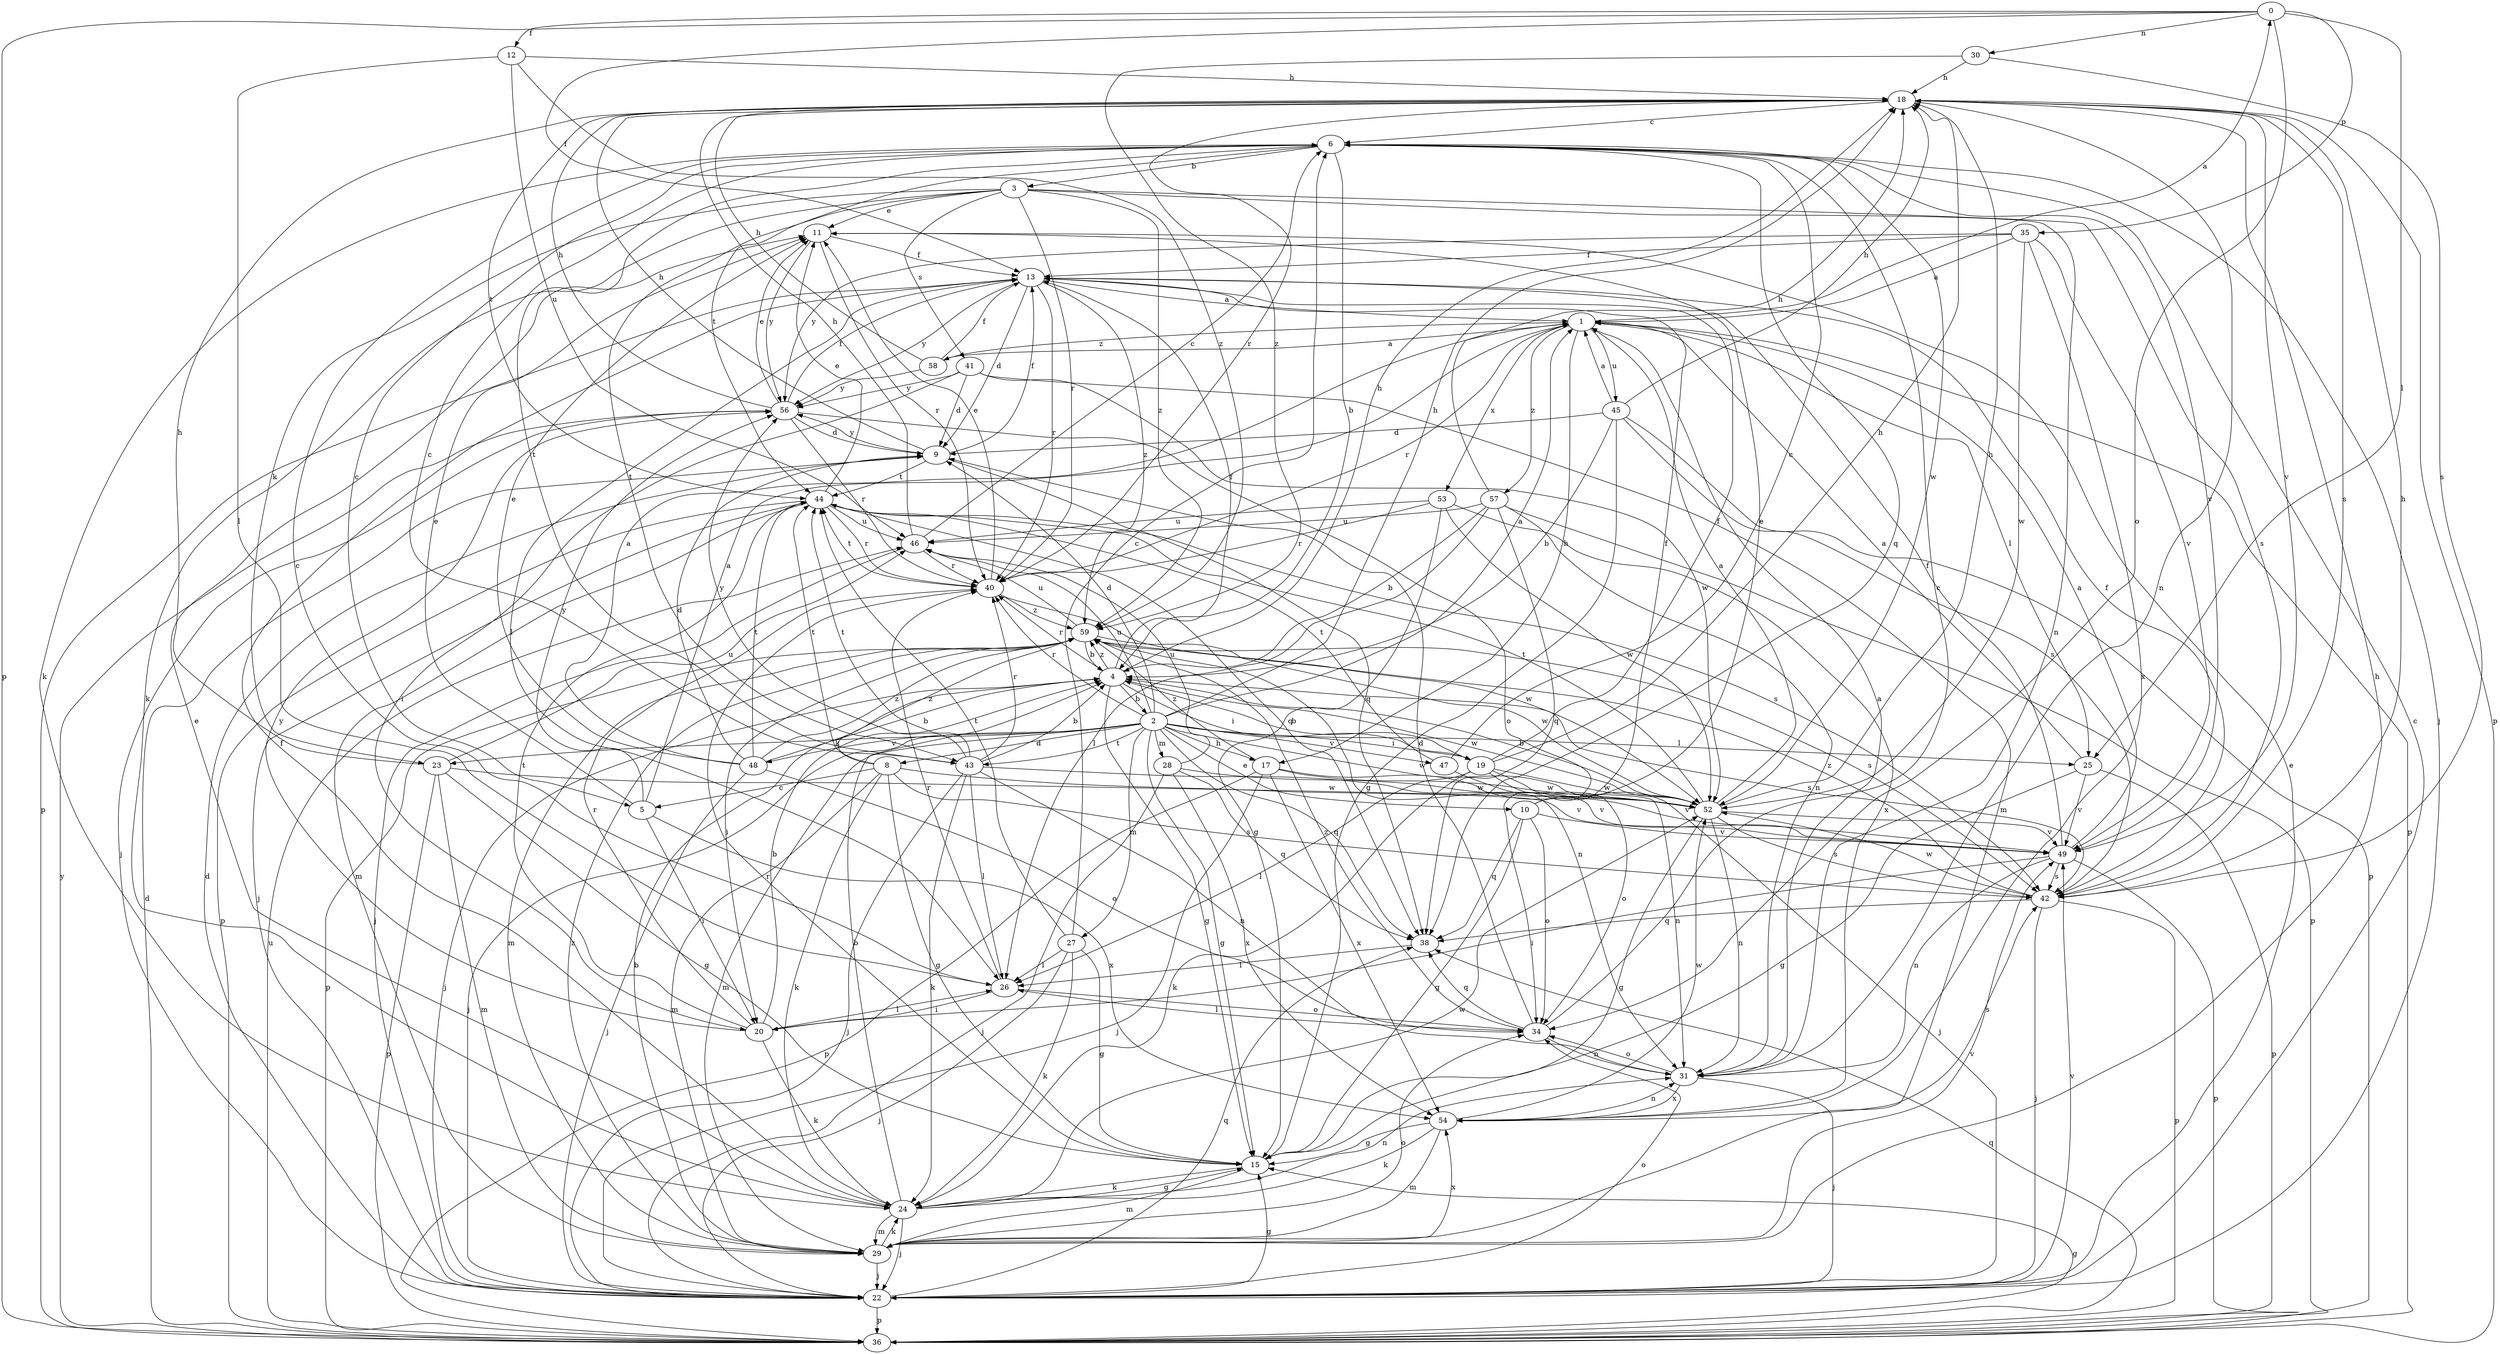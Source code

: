 strict digraph  {
0;
1;
2;
3;
4;
5;
6;
8;
9;
10;
11;
12;
13;
15;
17;
18;
19;
20;
22;
23;
24;
25;
26;
27;
28;
29;
30;
31;
34;
35;
36;
38;
40;
41;
42;
43;
44;
45;
46;
47;
48;
49;
52;
53;
54;
56;
57;
58;
59;
0 -> 12  [label=f];
0 -> 13  [label=f];
0 -> 25  [label=l];
0 -> 30  [label=n];
0 -> 34  [label=o];
0 -> 35  [label=p];
0 -> 36  [label=p];
1 -> 0  [label=a];
1 -> 17  [label=h];
1 -> 25  [label=l];
1 -> 36  [label=p];
1 -> 40  [label=r];
1 -> 45  [label=u];
1 -> 53  [label=x];
1 -> 57  [label=z];
1 -> 58  [label=z];
2 -> 1  [label=a];
2 -> 8  [label=d];
2 -> 9  [label=d];
2 -> 10  [label=e];
2 -> 15  [label=g];
2 -> 17  [label=h];
2 -> 18  [label=h];
2 -> 19  [label=i];
2 -> 22  [label=j];
2 -> 23  [label=k];
2 -> 25  [label=l];
2 -> 27  [label=m];
2 -> 28  [label=m];
2 -> 29  [label=m];
2 -> 38  [label=q];
2 -> 40  [label=r];
2 -> 43  [label=t];
2 -> 46  [label=u];
2 -> 47  [label=v];
2 -> 48  [label=v];
2 -> 52  [label=w];
3 -> 11  [label=e];
3 -> 23  [label=k];
3 -> 24  [label=k];
3 -> 31  [label=n];
3 -> 40  [label=r];
3 -> 41  [label=s];
3 -> 42  [label=s];
3 -> 43  [label=t];
3 -> 59  [label=z];
4 -> 2  [label=b];
4 -> 13  [label=f];
4 -> 15  [label=g];
4 -> 18  [label=h];
4 -> 19  [label=i];
4 -> 22  [label=j];
4 -> 40  [label=r];
4 -> 42  [label=s];
4 -> 52  [label=w];
4 -> 59  [label=z];
5 -> 1  [label=a];
5 -> 11  [label=e];
5 -> 20  [label=i];
5 -> 54  [label=x];
5 -> 56  [label=y];
6 -> 3  [label=b];
6 -> 4  [label=b];
6 -> 5  [label=c];
6 -> 22  [label=j];
6 -> 24  [label=k];
6 -> 38  [label=q];
6 -> 43  [label=t];
6 -> 44  [label=t];
6 -> 49  [label=v];
6 -> 52  [label=w];
8 -> 5  [label=c];
8 -> 15  [label=g];
8 -> 24  [label=k];
8 -> 29  [label=m];
8 -> 42  [label=s];
8 -> 44  [label=t];
8 -> 49  [label=v];
8 -> 59  [label=z];
9 -> 13  [label=f];
9 -> 18  [label=h];
9 -> 38  [label=q];
9 -> 44  [label=t];
9 -> 56  [label=y];
10 -> 11  [label=e];
10 -> 13  [label=f];
10 -> 15  [label=g];
10 -> 34  [label=o];
10 -> 38  [label=q];
10 -> 49  [label=v];
11 -> 13  [label=f];
11 -> 40  [label=r];
11 -> 56  [label=y];
12 -> 18  [label=h];
12 -> 26  [label=l];
12 -> 46  [label=u];
12 -> 59  [label=z];
13 -> 1  [label=a];
13 -> 9  [label=d];
13 -> 26  [label=l];
13 -> 36  [label=p];
13 -> 40  [label=r];
13 -> 56  [label=y];
13 -> 59  [label=z];
15 -> 24  [label=k];
15 -> 29  [label=m];
15 -> 40  [label=r];
17 -> 22  [label=j];
17 -> 36  [label=p];
17 -> 49  [label=v];
17 -> 52  [label=w];
17 -> 54  [label=x];
17 -> 59  [label=z];
18 -> 6  [label=c];
18 -> 31  [label=n];
18 -> 36  [label=p];
18 -> 40  [label=r];
18 -> 42  [label=s];
18 -> 44  [label=t];
18 -> 49  [label=v];
19 -> 4  [label=b];
19 -> 13  [label=f];
19 -> 18  [label=h];
19 -> 22  [label=j];
19 -> 24  [label=k];
19 -> 26  [label=l];
19 -> 31  [label=n];
19 -> 52  [label=w];
20 -> 4  [label=b];
20 -> 24  [label=k];
20 -> 26  [label=l];
20 -> 40  [label=r];
20 -> 44  [label=t];
20 -> 56  [label=y];
22 -> 6  [label=c];
22 -> 9  [label=d];
22 -> 11  [label=e];
22 -> 15  [label=g];
22 -> 34  [label=o];
22 -> 36  [label=p];
22 -> 38  [label=q];
22 -> 49  [label=v];
23 -> 15  [label=g];
23 -> 18  [label=h];
23 -> 29  [label=m];
23 -> 36  [label=p];
23 -> 46  [label=u];
23 -> 52  [label=w];
24 -> 4  [label=b];
24 -> 11  [label=e];
24 -> 13  [label=f];
24 -> 15  [label=g];
24 -> 22  [label=j];
24 -> 29  [label=m];
24 -> 31  [label=n];
24 -> 52  [label=w];
25 -> 1  [label=a];
25 -> 15  [label=g];
25 -> 36  [label=p];
25 -> 49  [label=v];
26 -> 6  [label=c];
26 -> 20  [label=i];
26 -> 34  [label=o];
26 -> 40  [label=r];
27 -> 6  [label=c];
27 -> 15  [label=g];
27 -> 22  [label=j];
27 -> 24  [label=k];
27 -> 26  [label=l];
27 -> 44  [label=t];
28 -> 22  [label=j];
28 -> 38  [label=q];
28 -> 46  [label=u];
28 -> 52  [label=w];
28 -> 54  [label=x];
29 -> 4  [label=b];
29 -> 18  [label=h];
29 -> 22  [label=j];
29 -> 24  [label=k];
29 -> 34  [label=o];
29 -> 49  [label=v];
29 -> 54  [label=x];
29 -> 59  [label=z];
30 -> 18  [label=h];
30 -> 42  [label=s];
30 -> 59  [label=z];
31 -> 1  [label=a];
31 -> 22  [label=j];
31 -> 34  [label=o];
31 -> 54  [label=x];
34 -> 6  [label=c];
34 -> 9  [label=d];
34 -> 26  [label=l];
34 -> 31  [label=n];
34 -> 38  [label=q];
34 -> 59  [label=z];
35 -> 1  [label=a];
35 -> 13  [label=f];
35 -> 49  [label=v];
35 -> 52  [label=w];
35 -> 54  [label=x];
35 -> 56  [label=y];
36 -> 9  [label=d];
36 -> 15  [label=g];
36 -> 38  [label=q];
36 -> 46  [label=u];
36 -> 56  [label=y];
38 -> 26  [label=l];
40 -> 11  [label=e];
40 -> 44  [label=t];
40 -> 52  [label=w];
40 -> 59  [label=z];
41 -> 9  [label=d];
41 -> 20  [label=i];
41 -> 29  [label=m];
41 -> 52  [label=w];
41 -> 56  [label=y];
42 -> 13  [label=f];
42 -> 18  [label=h];
42 -> 22  [label=j];
42 -> 36  [label=p];
42 -> 38  [label=q];
42 -> 52  [label=w];
42 -> 59  [label=z];
43 -> 4  [label=b];
43 -> 6  [label=c];
43 -> 22  [label=j];
43 -> 24  [label=k];
43 -> 26  [label=l];
43 -> 31  [label=n];
43 -> 40  [label=r];
43 -> 44  [label=t];
43 -> 49  [label=v];
43 -> 56  [label=y];
44 -> 11  [label=e];
44 -> 22  [label=j];
44 -> 29  [label=m];
44 -> 36  [label=p];
44 -> 38  [label=q];
44 -> 40  [label=r];
44 -> 42  [label=s];
44 -> 46  [label=u];
45 -> 1  [label=a];
45 -> 4  [label=b];
45 -> 9  [label=d];
45 -> 15  [label=g];
45 -> 18  [label=h];
45 -> 36  [label=p];
45 -> 42  [label=s];
46 -> 6  [label=c];
46 -> 18  [label=h];
46 -> 22  [label=j];
46 -> 40  [label=r];
47 -> 6  [label=c];
47 -> 34  [label=o];
47 -> 44  [label=t];
48 -> 1  [label=a];
48 -> 4  [label=b];
48 -> 9  [label=d];
48 -> 11  [label=e];
48 -> 22  [label=j];
48 -> 34  [label=o];
48 -> 44  [label=t];
48 -> 59  [label=z];
49 -> 1  [label=a];
49 -> 13  [label=f];
49 -> 20  [label=i];
49 -> 31  [label=n];
49 -> 36  [label=p];
49 -> 42  [label=s];
52 -> 1  [label=a];
52 -> 4  [label=b];
52 -> 15  [label=g];
52 -> 18  [label=h];
52 -> 31  [label=n];
52 -> 42  [label=s];
52 -> 44  [label=t];
52 -> 49  [label=v];
53 -> 15  [label=g];
53 -> 40  [label=r];
53 -> 46  [label=u];
53 -> 52  [label=w];
53 -> 54  [label=x];
54 -> 15  [label=g];
54 -> 24  [label=k];
54 -> 29  [label=m];
54 -> 31  [label=n];
54 -> 42  [label=s];
54 -> 52  [label=w];
56 -> 9  [label=d];
56 -> 11  [label=e];
56 -> 13  [label=f];
56 -> 18  [label=h];
56 -> 22  [label=j];
56 -> 34  [label=o];
56 -> 40  [label=r];
57 -> 4  [label=b];
57 -> 18  [label=h];
57 -> 26  [label=l];
57 -> 31  [label=n];
57 -> 36  [label=p];
57 -> 38  [label=q];
57 -> 46  [label=u];
58 -> 1  [label=a];
58 -> 13  [label=f];
58 -> 18  [label=h];
58 -> 56  [label=y];
59 -> 4  [label=b];
59 -> 20  [label=i];
59 -> 29  [label=m];
59 -> 31  [label=n];
59 -> 36  [label=p];
59 -> 42  [label=s];
59 -> 46  [label=u];
59 -> 52  [label=w];
}
